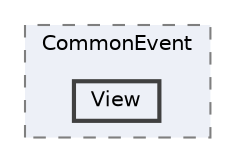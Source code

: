 digraph "C:/Users/むずでょ/Documents/Unity Projects/RMU-1-00-00-Research/Assets/RPGMaker/Codebase/Editor/Hierarchy/Region/CommonEvent/View"
{
 // LATEX_PDF_SIZE
  bgcolor="transparent";
  edge [fontname=Helvetica,fontsize=10,labelfontname=Helvetica,labelfontsize=10];
  node [fontname=Helvetica,fontsize=10,shape=box,height=0.2,width=0.4];
  compound=true
  subgraph clusterdir_cf8f15f2f59e3916c597c1c753e39f78 {
    graph [ bgcolor="#edf0f7", pencolor="grey50", label="CommonEvent", fontname=Helvetica,fontsize=10 style="filled,dashed", URL="dir_cf8f15f2f59e3916c597c1c753e39f78.html",tooltip=""]
  dir_75fb3c7172c5399a5c4a0014689a496c [label="View", fillcolor="#edf0f7", color="grey25", style="filled,bold", URL="dir_75fb3c7172c5399a5c4a0014689a496c.html",tooltip=""];
  }
}
